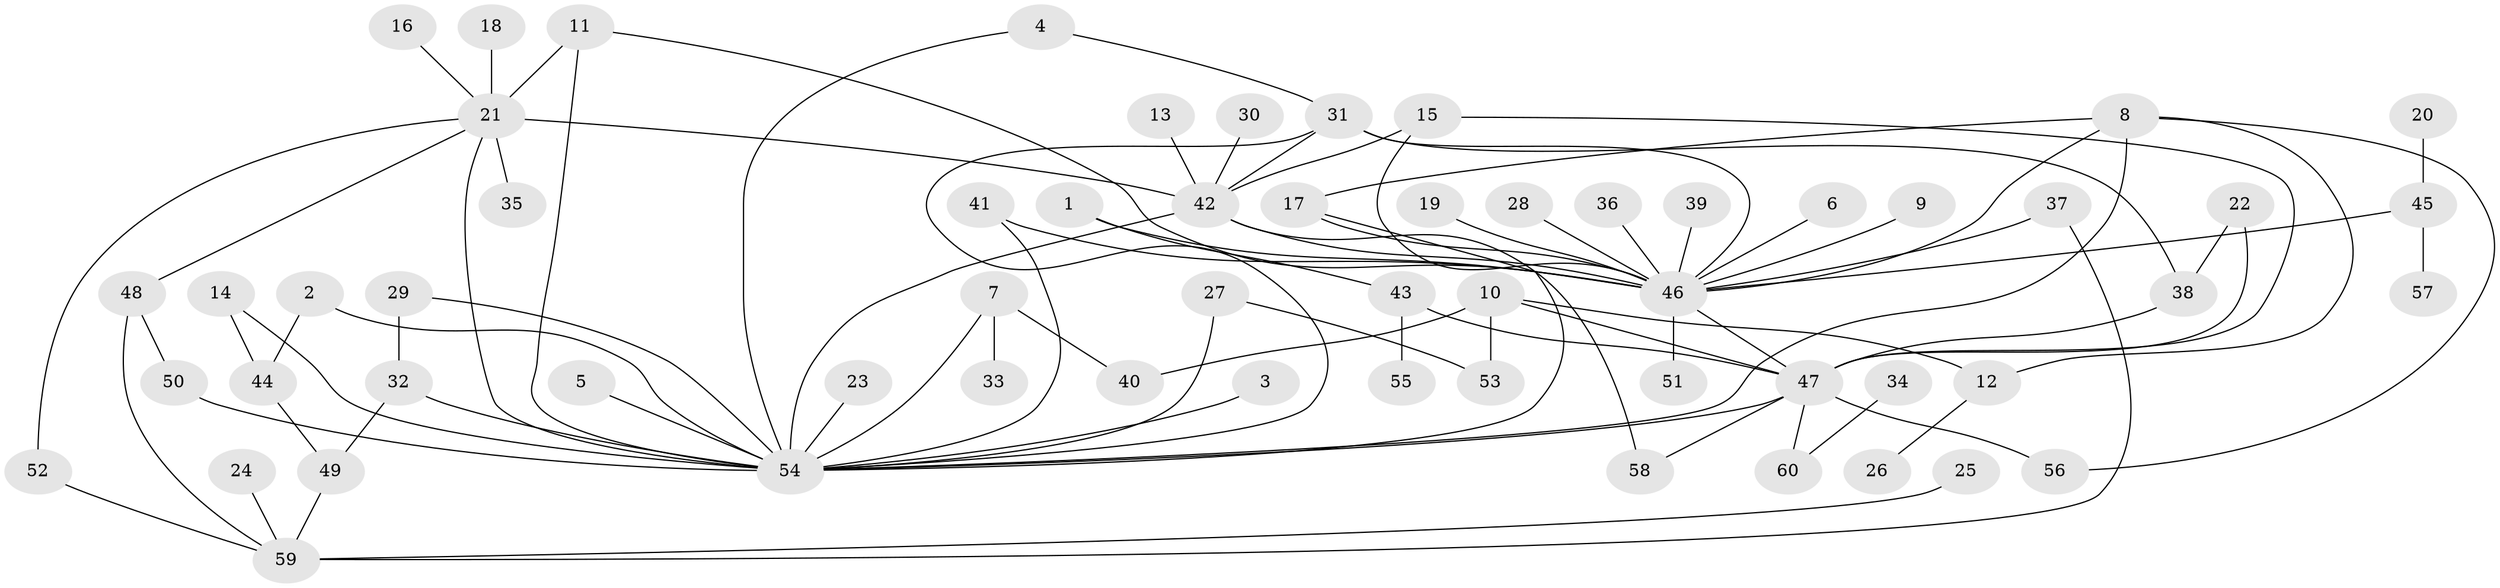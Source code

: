 // original degree distribution, {12: 0.008403361344537815, 4: 0.03361344537815126, 23: 0.008403361344537815, 6: 0.025210084033613446, 22: 0.008403361344537815, 3: 0.09243697478991597, 5: 0.05042016806722689, 1: 0.5210084033613446, 10: 0.01680672268907563, 2: 0.2184873949579832, 7: 0.01680672268907563}
// Generated by graph-tools (version 1.1) at 2025/01/03/09/25 03:01:42]
// undirected, 60 vertices, 87 edges
graph export_dot {
graph [start="1"]
  node [color=gray90,style=filled];
  1;
  2;
  3;
  4;
  5;
  6;
  7;
  8;
  9;
  10;
  11;
  12;
  13;
  14;
  15;
  16;
  17;
  18;
  19;
  20;
  21;
  22;
  23;
  24;
  25;
  26;
  27;
  28;
  29;
  30;
  31;
  32;
  33;
  34;
  35;
  36;
  37;
  38;
  39;
  40;
  41;
  42;
  43;
  44;
  45;
  46;
  47;
  48;
  49;
  50;
  51;
  52;
  53;
  54;
  55;
  56;
  57;
  58;
  59;
  60;
  1 -- 43 [weight=1.0];
  1 -- 46 [weight=1.0];
  2 -- 44 [weight=1.0];
  2 -- 54 [weight=1.0];
  3 -- 54 [weight=1.0];
  4 -- 31 [weight=1.0];
  4 -- 54 [weight=1.0];
  5 -- 54 [weight=1.0];
  6 -- 46 [weight=1.0];
  7 -- 33 [weight=1.0];
  7 -- 40 [weight=1.0];
  7 -- 54 [weight=1.0];
  8 -- 12 [weight=1.0];
  8 -- 17 [weight=1.0];
  8 -- 46 [weight=1.0];
  8 -- 54 [weight=1.0];
  8 -- 56 [weight=1.0];
  9 -- 46 [weight=1.0];
  10 -- 12 [weight=1.0];
  10 -- 40 [weight=1.0];
  10 -- 47 [weight=1.0];
  10 -- 53 [weight=1.0];
  11 -- 21 [weight=2.0];
  11 -- 46 [weight=1.0];
  11 -- 54 [weight=1.0];
  12 -- 26 [weight=1.0];
  13 -- 42 [weight=1.0];
  14 -- 44 [weight=1.0];
  14 -- 54 [weight=1.0];
  15 -- 42 [weight=1.0];
  15 -- 46 [weight=2.0];
  15 -- 47 [weight=1.0];
  16 -- 21 [weight=1.0];
  17 -- 46 [weight=2.0];
  17 -- 54 [weight=1.0];
  18 -- 21 [weight=1.0];
  19 -- 46 [weight=1.0];
  20 -- 45 [weight=1.0];
  21 -- 35 [weight=1.0];
  21 -- 42 [weight=1.0];
  21 -- 48 [weight=1.0];
  21 -- 52 [weight=1.0];
  21 -- 54 [weight=1.0];
  22 -- 38 [weight=1.0];
  22 -- 47 [weight=1.0];
  23 -- 54 [weight=1.0];
  24 -- 59 [weight=1.0];
  25 -- 59 [weight=1.0];
  27 -- 53 [weight=1.0];
  27 -- 54 [weight=1.0];
  28 -- 46 [weight=1.0];
  29 -- 32 [weight=1.0];
  29 -- 54 [weight=1.0];
  30 -- 42 [weight=1.0];
  31 -- 38 [weight=1.0];
  31 -- 42 [weight=1.0];
  31 -- 46 [weight=1.0];
  31 -- 54 [weight=1.0];
  32 -- 49 [weight=1.0];
  32 -- 54 [weight=1.0];
  34 -- 60 [weight=1.0];
  36 -- 46 [weight=1.0];
  37 -- 46 [weight=1.0];
  37 -- 59 [weight=1.0];
  38 -- 47 [weight=1.0];
  39 -- 46 [weight=1.0];
  41 -- 46 [weight=1.0];
  41 -- 54 [weight=1.0];
  42 -- 46 [weight=1.0];
  42 -- 54 [weight=1.0];
  42 -- 58 [weight=1.0];
  43 -- 47 [weight=1.0];
  43 -- 55 [weight=1.0];
  44 -- 49 [weight=1.0];
  45 -- 46 [weight=1.0];
  45 -- 57 [weight=1.0];
  46 -- 47 [weight=1.0];
  46 -- 51 [weight=1.0];
  47 -- 54 [weight=1.0];
  47 -- 56 [weight=1.0];
  47 -- 58 [weight=1.0];
  47 -- 60 [weight=1.0];
  48 -- 50 [weight=1.0];
  48 -- 59 [weight=1.0];
  49 -- 59 [weight=1.0];
  50 -- 54 [weight=1.0];
  52 -- 59 [weight=1.0];
}
